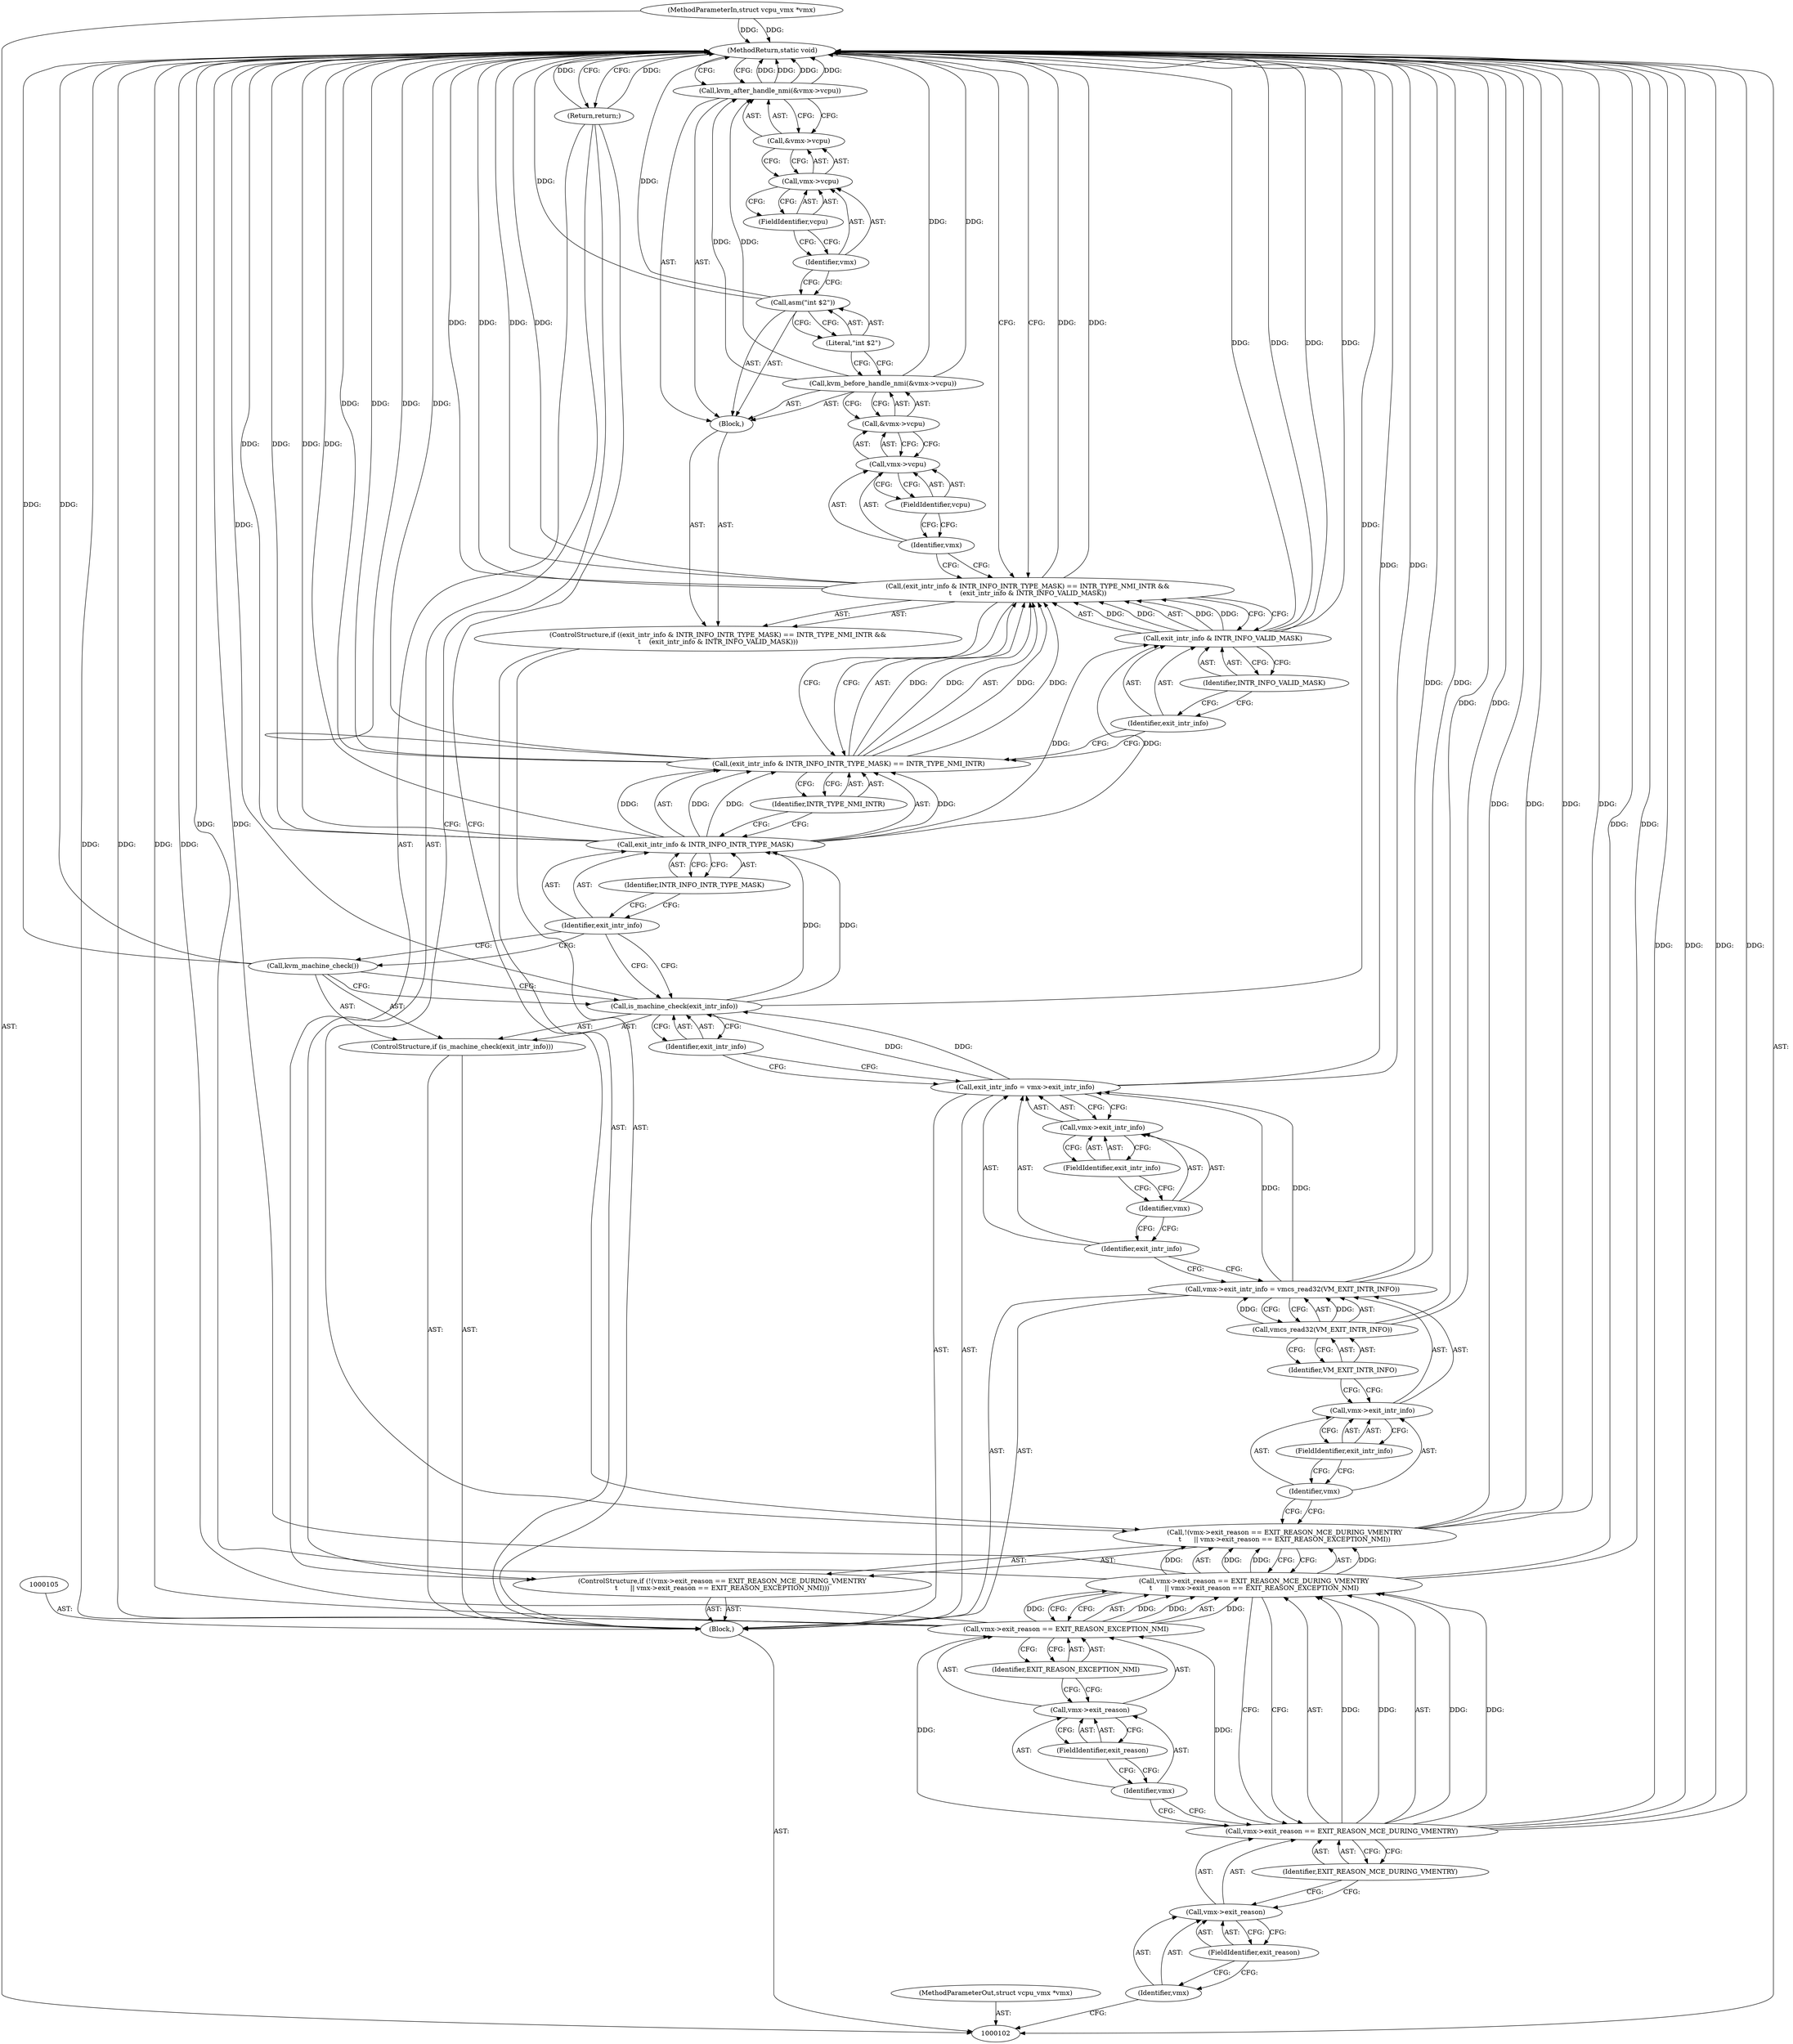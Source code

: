 digraph "1_linux_ef85b67385436ddc1998f45f1d6a210f935b3388_2" {
"1000158" [label="(MethodReturn,static void)"];
"1000103" [label="(MethodParameterIn,struct vcpu_vmx *vmx)"];
"1000227" [label="(MethodParameterOut,struct vcpu_vmx *vmx)"];
"1000126" [label="(Call,exit_intr_info = vmx->exit_intr_info)"];
"1000127" [label="(Identifier,exit_intr_info)"];
"1000128" [label="(Call,vmx->exit_intr_info)"];
"1000129" [label="(Identifier,vmx)"];
"1000130" [label="(FieldIdentifier,exit_intr_info)"];
"1000131" [label="(ControlStructure,if (is_machine_check(exit_intr_info)))"];
"1000133" [label="(Identifier,exit_intr_info)"];
"1000132" [label="(Call,is_machine_check(exit_intr_info))"];
"1000134" [label="(Call,kvm_machine_check())"];
"1000135" [label="(ControlStructure,if ((exit_intr_info & INTR_INFO_INTR_TYPE_MASK) == INTR_TYPE_NMI_INTR &&\n\t    (exit_intr_info & INTR_INFO_VALID_MASK)))"];
"1000140" [label="(Identifier,INTR_INFO_INTR_TYPE_MASK)"];
"1000136" [label="(Call,(exit_intr_info & INTR_INFO_INTR_TYPE_MASK) == INTR_TYPE_NMI_INTR &&\n\t    (exit_intr_info & INTR_INFO_VALID_MASK))"];
"1000137" [label="(Call,(exit_intr_info & INTR_INFO_INTR_TYPE_MASK) == INTR_TYPE_NMI_INTR)"];
"1000141" [label="(Identifier,INTR_TYPE_NMI_INTR)"];
"1000138" [label="(Call,exit_intr_info & INTR_INFO_INTR_TYPE_MASK)"];
"1000139" [label="(Identifier,exit_intr_info)"];
"1000144" [label="(Identifier,INTR_INFO_VALID_MASK)"];
"1000145" [label="(Block,)"];
"1000142" [label="(Call,exit_intr_info & INTR_INFO_VALID_MASK)"];
"1000143" [label="(Identifier,exit_intr_info)"];
"1000147" [label="(Call,&vmx->vcpu)"];
"1000148" [label="(Call,vmx->vcpu)"];
"1000149" [label="(Identifier,vmx)"];
"1000146" [label="(Call,kvm_before_handle_nmi(&vmx->vcpu))"];
"1000150" [label="(FieldIdentifier,vcpu)"];
"1000104" [label="(Block,)"];
"1000151" [label="(Call,asm(\"int $2\"))"];
"1000152" [label="(Literal,\"int $2\")"];
"1000154" [label="(Call,&vmx->vcpu)"];
"1000155" [label="(Call,vmx->vcpu)"];
"1000156" [label="(Identifier,vmx)"];
"1000153" [label="(Call,kvm_after_handle_nmi(&vmx->vcpu))"];
"1000157" [label="(FieldIdentifier,vcpu)"];
"1000106" [label="(ControlStructure,if (!(vmx->exit_reason == EXIT_REASON_MCE_DURING_VMENTRY\n\t      || vmx->exit_reason == EXIT_REASON_EXCEPTION_NMI)))"];
"1000112" [label="(FieldIdentifier,exit_reason)"];
"1000113" [label="(Identifier,EXIT_REASON_MCE_DURING_VMENTRY)"];
"1000107" [label="(Call,!(vmx->exit_reason == EXIT_REASON_MCE_DURING_VMENTRY\n\t      || vmx->exit_reason == EXIT_REASON_EXCEPTION_NMI))"];
"1000108" [label="(Call,vmx->exit_reason == EXIT_REASON_MCE_DURING_VMENTRY\n\t      || vmx->exit_reason == EXIT_REASON_EXCEPTION_NMI)"];
"1000109" [label="(Call,vmx->exit_reason == EXIT_REASON_MCE_DURING_VMENTRY)"];
"1000110" [label="(Call,vmx->exit_reason)"];
"1000111" [label="(Identifier,vmx)"];
"1000114" [label="(Call,vmx->exit_reason == EXIT_REASON_EXCEPTION_NMI)"];
"1000115" [label="(Call,vmx->exit_reason)"];
"1000116" [label="(Identifier,vmx)"];
"1000117" [label="(FieldIdentifier,exit_reason)"];
"1000118" [label="(Identifier,EXIT_REASON_EXCEPTION_NMI)"];
"1000119" [label="(Return,return;)"];
"1000120" [label="(Call,vmx->exit_intr_info = vmcs_read32(VM_EXIT_INTR_INFO))"];
"1000121" [label="(Call,vmx->exit_intr_info)"];
"1000122" [label="(Identifier,vmx)"];
"1000124" [label="(Call,vmcs_read32(VM_EXIT_INTR_INFO))"];
"1000125" [label="(Identifier,VM_EXIT_INTR_INFO)"];
"1000123" [label="(FieldIdentifier,exit_intr_info)"];
"1000158" -> "1000102"  [label="AST: "];
"1000158" -> "1000119"  [label="CFG: "];
"1000158" -> "1000153"  [label="CFG: "];
"1000158" -> "1000136"  [label="CFG: "];
"1000119" -> "1000158"  [label="DDG: "];
"1000136" -> "1000158"  [label="DDG: "];
"1000136" -> "1000158"  [label="DDG: "];
"1000136" -> "1000158"  [label="DDG: "];
"1000124" -> "1000158"  [label="DDG: "];
"1000107" -> "1000158"  [label="DDG: "];
"1000107" -> "1000158"  [label="DDG: "];
"1000108" -> "1000158"  [label="DDG: "];
"1000108" -> "1000158"  [label="DDG: "];
"1000138" -> "1000158"  [label="DDG: "];
"1000138" -> "1000158"  [label="DDG: "];
"1000114" -> "1000158"  [label="DDG: "];
"1000114" -> "1000158"  [label="DDG: "];
"1000153" -> "1000158"  [label="DDG: "];
"1000153" -> "1000158"  [label="DDG: "];
"1000146" -> "1000158"  [label="DDG: "];
"1000120" -> "1000158"  [label="DDG: "];
"1000151" -> "1000158"  [label="DDG: "];
"1000132" -> "1000158"  [label="DDG: "];
"1000137" -> "1000158"  [label="DDG: "];
"1000137" -> "1000158"  [label="DDG: "];
"1000103" -> "1000158"  [label="DDG: "];
"1000142" -> "1000158"  [label="DDG: "];
"1000142" -> "1000158"  [label="DDG: "];
"1000134" -> "1000158"  [label="DDG: "];
"1000109" -> "1000158"  [label="DDG: "];
"1000109" -> "1000158"  [label="DDG: "];
"1000126" -> "1000158"  [label="DDG: "];
"1000103" -> "1000102"  [label="AST: "];
"1000103" -> "1000158"  [label="DDG: "];
"1000227" -> "1000102"  [label="AST: "];
"1000126" -> "1000104"  [label="AST: "];
"1000126" -> "1000128"  [label="CFG: "];
"1000127" -> "1000126"  [label="AST: "];
"1000128" -> "1000126"  [label="AST: "];
"1000133" -> "1000126"  [label="CFG: "];
"1000126" -> "1000158"  [label="DDG: "];
"1000120" -> "1000126"  [label="DDG: "];
"1000126" -> "1000132"  [label="DDG: "];
"1000127" -> "1000126"  [label="AST: "];
"1000127" -> "1000120"  [label="CFG: "];
"1000129" -> "1000127"  [label="CFG: "];
"1000128" -> "1000126"  [label="AST: "];
"1000128" -> "1000130"  [label="CFG: "];
"1000129" -> "1000128"  [label="AST: "];
"1000130" -> "1000128"  [label="AST: "];
"1000126" -> "1000128"  [label="CFG: "];
"1000129" -> "1000128"  [label="AST: "];
"1000129" -> "1000127"  [label="CFG: "];
"1000130" -> "1000129"  [label="CFG: "];
"1000130" -> "1000128"  [label="AST: "];
"1000130" -> "1000129"  [label="CFG: "];
"1000128" -> "1000130"  [label="CFG: "];
"1000131" -> "1000104"  [label="AST: "];
"1000132" -> "1000131"  [label="AST: "];
"1000134" -> "1000131"  [label="AST: "];
"1000133" -> "1000132"  [label="AST: "];
"1000133" -> "1000126"  [label="CFG: "];
"1000132" -> "1000133"  [label="CFG: "];
"1000132" -> "1000131"  [label="AST: "];
"1000132" -> "1000133"  [label="CFG: "];
"1000133" -> "1000132"  [label="AST: "];
"1000134" -> "1000132"  [label="CFG: "];
"1000139" -> "1000132"  [label="CFG: "];
"1000132" -> "1000158"  [label="DDG: "];
"1000126" -> "1000132"  [label="DDG: "];
"1000132" -> "1000138"  [label="DDG: "];
"1000134" -> "1000131"  [label="AST: "];
"1000134" -> "1000132"  [label="CFG: "];
"1000139" -> "1000134"  [label="CFG: "];
"1000134" -> "1000158"  [label="DDG: "];
"1000135" -> "1000104"  [label="AST: "];
"1000136" -> "1000135"  [label="AST: "];
"1000145" -> "1000135"  [label="AST: "];
"1000140" -> "1000138"  [label="AST: "];
"1000140" -> "1000139"  [label="CFG: "];
"1000138" -> "1000140"  [label="CFG: "];
"1000136" -> "1000135"  [label="AST: "];
"1000136" -> "1000137"  [label="CFG: "];
"1000136" -> "1000142"  [label="CFG: "];
"1000137" -> "1000136"  [label="AST: "];
"1000142" -> "1000136"  [label="AST: "];
"1000149" -> "1000136"  [label="CFG: "];
"1000158" -> "1000136"  [label="CFG: "];
"1000136" -> "1000158"  [label="DDG: "];
"1000136" -> "1000158"  [label="DDG: "];
"1000136" -> "1000158"  [label="DDG: "];
"1000137" -> "1000136"  [label="DDG: "];
"1000137" -> "1000136"  [label="DDG: "];
"1000142" -> "1000136"  [label="DDG: "];
"1000142" -> "1000136"  [label="DDG: "];
"1000137" -> "1000136"  [label="AST: "];
"1000137" -> "1000141"  [label="CFG: "];
"1000138" -> "1000137"  [label="AST: "];
"1000141" -> "1000137"  [label="AST: "];
"1000143" -> "1000137"  [label="CFG: "];
"1000136" -> "1000137"  [label="CFG: "];
"1000137" -> "1000158"  [label="DDG: "];
"1000137" -> "1000158"  [label="DDG: "];
"1000137" -> "1000136"  [label="DDG: "];
"1000137" -> "1000136"  [label="DDG: "];
"1000138" -> "1000137"  [label="DDG: "];
"1000138" -> "1000137"  [label="DDG: "];
"1000141" -> "1000137"  [label="AST: "];
"1000141" -> "1000138"  [label="CFG: "];
"1000137" -> "1000141"  [label="CFG: "];
"1000138" -> "1000137"  [label="AST: "];
"1000138" -> "1000140"  [label="CFG: "];
"1000139" -> "1000138"  [label="AST: "];
"1000140" -> "1000138"  [label="AST: "];
"1000141" -> "1000138"  [label="CFG: "];
"1000138" -> "1000158"  [label="DDG: "];
"1000138" -> "1000158"  [label="DDG: "];
"1000138" -> "1000137"  [label="DDG: "];
"1000138" -> "1000137"  [label="DDG: "];
"1000132" -> "1000138"  [label="DDG: "];
"1000138" -> "1000142"  [label="DDG: "];
"1000139" -> "1000138"  [label="AST: "];
"1000139" -> "1000134"  [label="CFG: "];
"1000139" -> "1000132"  [label="CFG: "];
"1000140" -> "1000139"  [label="CFG: "];
"1000144" -> "1000142"  [label="AST: "];
"1000144" -> "1000143"  [label="CFG: "];
"1000142" -> "1000144"  [label="CFG: "];
"1000145" -> "1000135"  [label="AST: "];
"1000146" -> "1000145"  [label="AST: "];
"1000151" -> "1000145"  [label="AST: "];
"1000153" -> "1000145"  [label="AST: "];
"1000142" -> "1000136"  [label="AST: "];
"1000142" -> "1000144"  [label="CFG: "];
"1000143" -> "1000142"  [label="AST: "];
"1000144" -> "1000142"  [label="AST: "];
"1000136" -> "1000142"  [label="CFG: "];
"1000142" -> "1000158"  [label="DDG: "];
"1000142" -> "1000158"  [label="DDG: "];
"1000142" -> "1000136"  [label="DDG: "];
"1000142" -> "1000136"  [label="DDG: "];
"1000138" -> "1000142"  [label="DDG: "];
"1000143" -> "1000142"  [label="AST: "];
"1000143" -> "1000137"  [label="CFG: "];
"1000144" -> "1000143"  [label="CFG: "];
"1000147" -> "1000146"  [label="AST: "];
"1000147" -> "1000148"  [label="CFG: "];
"1000148" -> "1000147"  [label="AST: "];
"1000146" -> "1000147"  [label="CFG: "];
"1000148" -> "1000147"  [label="AST: "];
"1000148" -> "1000150"  [label="CFG: "];
"1000149" -> "1000148"  [label="AST: "];
"1000150" -> "1000148"  [label="AST: "];
"1000147" -> "1000148"  [label="CFG: "];
"1000149" -> "1000148"  [label="AST: "];
"1000149" -> "1000136"  [label="CFG: "];
"1000150" -> "1000149"  [label="CFG: "];
"1000146" -> "1000145"  [label="AST: "];
"1000146" -> "1000147"  [label="CFG: "];
"1000147" -> "1000146"  [label="AST: "];
"1000152" -> "1000146"  [label="CFG: "];
"1000146" -> "1000158"  [label="DDG: "];
"1000146" -> "1000153"  [label="DDG: "];
"1000150" -> "1000148"  [label="AST: "];
"1000150" -> "1000149"  [label="CFG: "];
"1000148" -> "1000150"  [label="CFG: "];
"1000104" -> "1000102"  [label="AST: "];
"1000105" -> "1000104"  [label="AST: "];
"1000106" -> "1000104"  [label="AST: "];
"1000120" -> "1000104"  [label="AST: "];
"1000126" -> "1000104"  [label="AST: "];
"1000131" -> "1000104"  [label="AST: "];
"1000135" -> "1000104"  [label="AST: "];
"1000151" -> "1000145"  [label="AST: "];
"1000151" -> "1000152"  [label="CFG: "];
"1000152" -> "1000151"  [label="AST: "];
"1000156" -> "1000151"  [label="CFG: "];
"1000151" -> "1000158"  [label="DDG: "];
"1000152" -> "1000151"  [label="AST: "];
"1000152" -> "1000146"  [label="CFG: "];
"1000151" -> "1000152"  [label="CFG: "];
"1000154" -> "1000153"  [label="AST: "];
"1000154" -> "1000155"  [label="CFG: "];
"1000155" -> "1000154"  [label="AST: "];
"1000153" -> "1000154"  [label="CFG: "];
"1000155" -> "1000154"  [label="AST: "];
"1000155" -> "1000157"  [label="CFG: "];
"1000156" -> "1000155"  [label="AST: "];
"1000157" -> "1000155"  [label="AST: "];
"1000154" -> "1000155"  [label="CFG: "];
"1000156" -> "1000155"  [label="AST: "];
"1000156" -> "1000151"  [label="CFG: "];
"1000157" -> "1000156"  [label="CFG: "];
"1000153" -> "1000145"  [label="AST: "];
"1000153" -> "1000154"  [label="CFG: "];
"1000154" -> "1000153"  [label="AST: "];
"1000158" -> "1000153"  [label="CFG: "];
"1000153" -> "1000158"  [label="DDG: "];
"1000153" -> "1000158"  [label="DDG: "];
"1000146" -> "1000153"  [label="DDG: "];
"1000157" -> "1000155"  [label="AST: "];
"1000157" -> "1000156"  [label="CFG: "];
"1000155" -> "1000157"  [label="CFG: "];
"1000106" -> "1000104"  [label="AST: "];
"1000107" -> "1000106"  [label="AST: "];
"1000119" -> "1000106"  [label="AST: "];
"1000112" -> "1000110"  [label="AST: "];
"1000112" -> "1000111"  [label="CFG: "];
"1000110" -> "1000112"  [label="CFG: "];
"1000113" -> "1000109"  [label="AST: "];
"1000113" -> "1000110"  [label="CFG: "];
"1000109" -> "1000113"  [label="CFG: "];
"1000107" -> "1000106"  [label="AST: "];
"1000107" -> "1000108"  [label="CFG: "];
"1000108" -> "1000107"  [label="AST: "];
"1000119" -> "1000107"  [label="CFG: "];
"1000122" -> "1000107"  [label="CFG: "];
"1000107" -> "1000158"  [label="DDG: "];
"1000107" -> "1000158"  [label="DDG: "];
"1000108" -> "1000107"  [label="DDG: "];
"1000108" -> "1000107"  [label="DDG: "];
"1000108" -> "1000107"  [label="AST: "];
"1000108" -> "1000109"  [label="CFG: "];
"1000108" -> "1000114"  [label="CFG: "];
"1000109" -> "1000108"  [label="AST: "];
"1000114" -> "1000108"  [label="AST: "];
"1000107" -> "1000108"  [label="CFG: "];
"1000108" -> "1000158"  [label="DDG: "];
"1000108" -> "1000158"  [label="DDG: "];
"1000108" -> "1000107"  [label="DDG: "];
"1000108" -> "1000107"  [label="DDG: "];
"1000109" -> "1000108"  [label="DDG: "];
"1000109" -> "1000108"  [label="DDG: "];
"1000114" -> "1000108"  [label="DDG: "];
"1000114" -> "1000108"  [label="DDG: "];
"1000109" -> "1000108"  [label="AST: "];
"1000109" -> "1000113"  [label="CFG: "];
"1000110" -> "1000109"  [label="AST: "];
"1000113" -> "1000109"  [label="AST: "];
"1000116" -> "1000109"  [label="CFG: "];
"1000108" -> "1000109"  [label="CFG: "];
"1000109" -> "1000158"  [label="DDG: "];
"1000109" -> "1000158"  [label="DDG: "];
"1000109" -> "1000108"  [label="DDG: "];
"1000109" -> "1000108"  [label="DDG: "];
"1000109" -> "1000114"  [label="DDG: "];
"1000110" -> "1000109"  [label="AST: "];
"1000110" -> "1000112"  [label="CFG: "];
"1000111" -> "1000110"  [label="AST: "];
"1000112" -> "1000110"  [label="AST: "];
"1000113" -> "1000110"  [label="CFG: "];
"1000111" -> "1000110"  [label="AST: "];
"1000111" -> "1000102"  [label="CFG: "];
"1000112" -> "1000111"  [label="CFG: "];
"1000114" -> "1000108"  [label="AST: "];
"1000114" -> "1000118"  [label="CFG: "];
"1000115" -> "1000114"  [label="AST: "];
"1000118" -> "1000114"  [label="AST: "];
"1000108" -> "1000114"  [label="CFG: "];
"1000114" -> "1000158"  [label="DDG: "];
"1000114" -> "1000158"  [label="DDG: "];
"1000114" -> "1000108"  [label="DDG: "];
"1000114" -> "1000108"  [label="DDG: "];
"1000109" -> "1000114"  [label="DDG: "];
"1000115" -> "1000114"  [label="AST: "];
"1000115" -> "1000117"  [label="CFG: "];
"1000116" -> "1000115"  [label="AST: "];
"1000117" -> "1000115"  [label="AST: "];
"1000118" -> "1000115"  [label="CFG: "];
"1000116" -> "1000115"  [label="AST: "];
"1000116" -> "1000109"  [label="CFG: "];
"1000117" -> "1000116"  [label="CFG: "];
"1000117" -> "1000115"  [label="AST: "];
"1000117" -> "1000116"  [label="CFG: "];
"1000115" -> "1000117"  [label="CFG: "];
"1000118" -> "1000114"  [label="AST: "];
"1000118" -> "1000115"  [label="CFG: "];
"1000114" -> "1000118"  [label="CFG: "];
"1000119" -> "1000106"  [label="AST: "];
"1000119" -> "1000107"  [label="CFG: "];
"1000158" -> "1000119"  [label="CFG: "];
"1000119" -> "1000158"  [label="DDG: "];
"1000120" -> "1000104"  [label="AST: "];
"1000120" -> "1000124"  [label="CFG: "];
"1000121" -> "1000120"  [label="AST: "];
"1000124" -> "1000120"  [label="AST: "];
"1000127" -> "1000120"  [label="CFG: "];
"1000120" -> "1000158"  [label="DDG: "];
"1000124" -> "1000120"  [label="DDG: "];
"1000120" -> "1000126"  [label="DDG: "];
"1000121" -> "1000120"  [label="AST: "];
"1000121" -> "1000123"  [label="CFG: "];
"1000122" -> "1000121"  [label="AST: "];
"1000123" -> "1000121"  [label="AST: "];
"1000125" -> "1000121"  [label="CFG: "];
"1000122" -> "1000121"  [label="AST: "];
"1000122" -> "1000107"  [label="CFG: "];
"1000123" -> "1000122"  [label="CFG: "];
"1000124" -> "1000120"  [label="AST: "];
"1000124" -> "1000125"  [label="CFG: "];
"1000125" -> "1000124"  [label="AST: "];
"1000120" -> "1000124"  [label="CFG: "];
"1000124" -> "1000158"  [label="DDG: "];
"1000124" -> "1000120"  [label="DDG: "];
"1000125" -> "1000124"  [label="AST: "];
"1000125" -> "1000121"  [label="CFG: "];
"1000124" -> "1000125"  [label="CFG: "];
"1000123" -> "1000121"  [label="AST: "];
"1000123" -> "1000122"  [label="CFG: "];
"1000121" -> "1000123"  [label="CFG: "];
}
